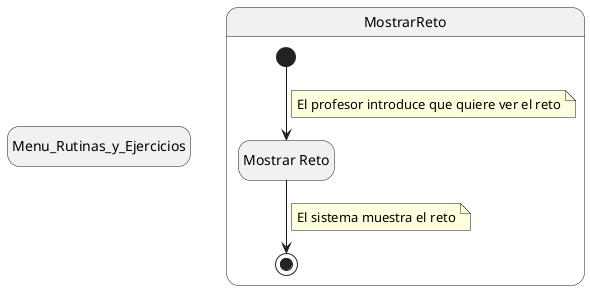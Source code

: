 @startuml MostrarReto

hide empty description

state Menu_Rutinas_y_Ejercicios

state MostrarReto{
    state VerReto as "Mostrar Reto"
    [*] --> VerReto 
    note on link
        El profesor introduce que quiere ver el reto
    end note
    VerReto --> [*]
    note on link
        El sistema muestra el reto
    end note
}
@enduml
